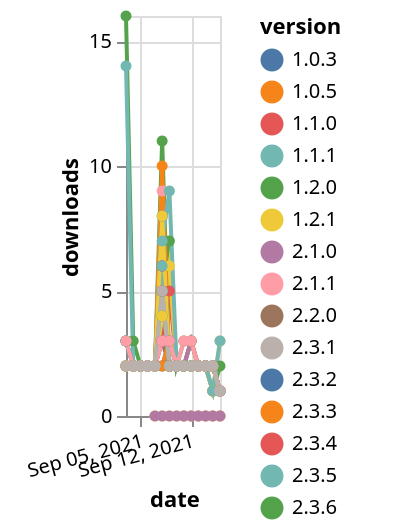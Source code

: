 {"$schema": "https://vega.github.io/schema/vega-lite/v5.json", "description": "A simple bar chart with embedded data.", "data": {"values": [{"date": "2021-09-03", "total": 535, "delta": 2, "version": "2.4.7"}, {"date": "2021-09-04", "total": 537, "delta": 2, "version": "2.4.7"}, {"date": "2021-09-05", "total": 539, "delta": 2, "version": "2.4.7"}, {"date": "2021-09-06", "total": 541, "delta": 2, "version": "2.4.7"}, {"date": "2021-09-07", "total": 543, "delta": 2, "version": "2.4.7"}, {"date": "2021-09-08", "total": 548, "delta": 5, "version": "2.4.7"}, {"date": "2021-09-09", "total": 550, "delta": 2, "version": "2.4.7"}, {"date": "2021-09-10", "total": 552, "delta": 2, "version": "2.4.7"}, {"date": "2021-09-11", "total": 554, "delta": 2, "version": "2.4.7"}, {"date": "2021-09-12", "total": 556, "delta": 2, "version": "2.4.7"}, {"date": "2021-09-13", "total": 558, "delta": 2, "version": "2.4.7"}, {"date": "2021-09-14", "total": 560, "delta": 2, "version": "2.4.7"}, {"date": "2021-09-15", "total": 562, "delta": 2, "version": "2.4.7"}, {"date": "2021-09-16", "total": 563, "delta": 1, "version": "2.4.7"}, {"date": "2021-09-03", "total": 538, "delta": 3, "version": "2.4.3"}, {"date": "2021-09-04", "total": 540, "delta": 2, "version": "2.4.3"}, {"date": "2021-09-05", "total": 542, "delta": 2, "version": "2.4.3"}, {"date": "2021-09-06", "total": 544, "delta": 2, "version": "2.4.3"}, {"date": "2021-09-07", "total": 546, "delta": 2, "version": "2.4.3"}, {"date": "2021-09-08", "total": 551, "delta": 5, "version": "2.4.3"}, {"date": "2021-09-09", "total": 553, "delta": 2, "version": "2.4.3"}, {"date": "2021-09-10", "total": 555, "delta": 2, "version": "2.4.3"}, {"date": "2021-09-11", "total": 557, "delta": 2, "version": "2.4.3"}, {"date": "2021-09-12", "total": 559, "delta": 2, "version": "2.4.3"}, {"date": "2021-09-13", "total": 561, "delta": 2, "version": "2.4.3"}, {"date": "2021-09-14", "total": 563, "delta": 2, "version": "2.4.3"}, {"date": "2021-09-15", "total": 565, "delta": 2, "version": "2.4.3"}, {"date": "2021-09-16", "total": 566, "delta": 1, "version": "2.4.3"}, {"date": "2021-09-03", "total": 2072, "delta": 2, "version": "1.1.0"}, {"date": "2021-09-04", "total": 2074, "delta": 2, "version": "1.1.0"}, {"date": "2021-09-05", "total": 2076, "delta": 2, "version": "1.1.0"}, {"date": "2021-09-06", "total": 2078, "delta": 2, "version": "1.1.0"}, {"date": "2021-09-07", "total": 2080, "delta": 2, "version": "1.1.0"}, {"date": "2021-09-08", "total": 2083, "delta": 3, "version": "1.1.0"}, {"date": "2021-09-09", "total": 2088, "delta": 5, "version": "1.1.0"}, {"date": "2021-09-10", "total": 2090, "delta": 2, "version": "1.1.0"}, {"date": "2021-09-11", "total": 2092, "delta": 2, "version": "1.1.0"}, {"date": "2021-09-12", "total": 2094, "delta": 2, "version": "1.1.0"}, {"date": "2021-09-13", "total": 2096, "delta": 2, "version": "1.1.0"}, {"date": "2021-09-14", "total": 2098, "delta": 2, "version": "1.1.0"}, {"date": "2021-09-15", "total": 2100, "delta": 2, "version": "1.1.0"}, {"date": "2021-09-16", "total": 2101, "delta": 1, "version": "1.1.0"}, {"date": "2021-09-03", "total": 770, "delta": 2, "version": "2.3.5"}, {"date": "2021-09-04", "total": 772, "delta": 2, "version": "2.3.5"}, {"date": "2021-09-05", "total": 774, "delta": 2, "version": "2.3.5"}, {"date": "2021-09-06", "total": 776, "delta": 2, "version": "2.3.5"}, {"date": "2021-09-07", "total": 778, "delta": 2, "version": "2.3.5"}, {"date": "2021-09-08", "total": 783, "delta": 5, "version": "2.3.5"}, {"date": "2021-09-09", "total": 785, "delta": 2, "version": "2.3.5"}, {"date": "2021-09-10", "total": 787, "delta": 2, "version": "2.3.5"}, {"date": "2021-09-11", "total": 789, "delta": 2, "version": "2.3.5"}, {"date": "2021-09-12", "total": 791, "delta": 2, "version": "2.3.5"}, {"date": "2021-09-13", "total": 793, "delta": 2, "version": "2.3.5"}, {"date": "2021-09-14", "total": 795, "delta": 2, "version": "2.3.5"}, {"date": "2021-09-15", "total": 797, "delta": 2, "version": "2.3.5"}, {"date": "2021-09-16", "total": 798, "delta": 1, "version": "2.3.5"}, {"date": "2021-09-03", "total": 551, "delta": 2, "version": "2.4.6"}, {"date": "2021-09-04", "total": 553, "delta": 2, "version": "2.4.6"}, {"date": "2021-09-05", "total": 555, "delta": 2, "version": "2.4.6"}, {"date": "2021-09-06", "total": 557, "delta": 2, "version": "2.4.6"}, {"date": "2021-09-07", "total": 559, "delta": 2, "version": "2.4.6"}, {"date": "2021-09-08", "total": 564, "delta": 5, "version": "2.4.6"}, {"date": "2021-09-09", "total": 566, "delta": 2, "version": "2.4.6"}, {"date": "2021-09-10", "total": 568, "delta": 2, "version": "2.4.6"}, {"date": "2021-09-11", "total": 570, "delta": 2, "version": "2.4.6"}, {"date": "2021-09-12", "total": 572, "delta": 2, "version": "2.4.6"}, {"date": "2021-09-13", "total": 574, "delta": 2, "version": "2.4.6"}, {"date": "2021-09-14", "total": 576, "delta": 2, "version": "2.4.6"}, {"date": "2021-09-15", "total": 578, "delta": 2, "version": "2.4.6"}, {"date": "2021-09-16", "total": 579, "delta": 1, "version": "2.4.6"}, {"date": "2021-09-07", "total": 71, "delta": 0, "version": "2.6.1"}, {"date": "2021-09-08", "total": 85, "delta": 0, "version": "2.6.1"}, {"date": "2021-09-09", "total": 87, "delta": 0, "version": "2.6.1"}, {"date": "2021-09-10", "total": 89, "delta": 0, "version": "2.6.1"}, {"date": "2021-09-11", "total": 91, "delta": 0, "version": "2.6.1"}, {"date": "2021-09-12", "total": 93, "delta": 0, "version": "2.6.1"}, {"date": "2021-09-13", "total": 99, "delta": 0, "version": "2.6.1"}, {"date": "2021-09-14", "total": 101, "delta": 0, "version": "2.6.1"}, {"date": "2021-09-15", "total": 103, "delta": 0, "version": "2.6.1"}, {"date": "2021-09-16", "total": 104, "delta": 0, "version": "2.6.1"}, {"date": "2021-09-03", "total": 1145, "delta": 2, "version": "2.3.6"}, {"date": "2021-09-04", "total": 1147, "delta": 2, "version": "2.3.6"}, {"date": "2021-09-05", "total": 1149, "delta": 2, "version": "2.3.6"}, {"date": "2021-09-06", "total": 1151, "delta": 2, "version": "2.3.6"}, {"date": "2021-09-07", "total": 1153, "delta": 2, "version": "2.3.6"}, {"date": "2021-09-08", "total": 1164, "delta": 11, "version": "2.3.6"}, {"date": "2021-09-09", "total": 1166, "delta": 2, "version": "2.3.6"}, {"date": "2021-09-10", "total": 1168, "delta": 2, "version": "2.3.6"}, {"date": "2021-09-11", "total": 1170, "delta": 2, "version": "2.3.6"}, {"date": "2021-09-12", "total": 1172, "delta": 2, "version": "2.3.6"}, {"date": "2021-09-13", "total": 1174, "delta": 2, "version": "2.3.6"}, {"date": "2021-09-14", "total": 1176, "delta": 2, "version": "2.3.6"}, {"date": "2021-09-15", "total": 1178, "delta": 2, "version": "2.3.6"}, {"date": "2021-09-16", "total": 1179, "delta": 1, "version": "2.3.6"}, {"date": "2021-09-03", "total": 449, "delta": 2, "version": "2.5.6"}, {"date": "2021-09-04", "total": 451, "delta": 2, "version": "2.5.6"}, {"date": "2021-09-05", "total": 453, "delta": 2, "version": "2.5.6"}, {"date": "2021-09-06", "total": 455, "delta": 2, "version": "2.5.6"}, {"date": "2021-09-07", "total": 457, "delta": 2, "version": "2.5.6"}, {"date": "2021-09-08", "total": 463, "delta": 6, "version": "2.5.6"}, {"date": "2021-09-09", "total": 465, "delta": 2, "version": "2.5.6"}, {"date": "2021-09-10", "total": 467, "delta": 2, "version": "2.5.6"}, {"date": "2021-09-11", "total": 469, "delta": 2, "version": "2.5.6"}, {"date": "2021-09-12", "total": 471, "delta": 2, "version": "2.5.6"}, {"date": "2021-09-13", "total": 473, "delta": 2, "version": "2.5.6"}, {"date": "2021-09-14", "total": 475, "delta": 2, "version": "2.5.6"}, {"date": "2021-09-15", "total": 477, "delta": 2, "version": "2.5.6"}, {"date": "2021-09-16", "total": 478, "delta": 1, "version": "2.5.6"}, {"date": "2021-09-03", "total": 480, "delta": 2, "version": "2.5.1"}, {"date": "2021-09-04", "total": 482, "delta": 2, "version": "2.5.1"}, {"date": "2021-09-05", "total": 484, "delta": 2, "version": "2.5.1"}, {"date": "2021-09-06", "total": 486, "delta": 2, "version": "2.5.1"}, {"date": "2021-09-07", "total": 488, "delta": 2, "version": "2.5.1"}, {"date": "2021-09-08", "total": 493, "delta": 5, "version": "2.5.1"}, {"date": "2021-09-09", "total": 495, "delta": 2, "version": "2.5.1"}, {"date": "2021-09-10", "total": 497, "delta": 2, "version": "2.5.1"}, {"date": "2021-09-11", "total": 499, "delta": 2, "version": "2.5.1"}, {"date": "2021-09-12", "total": 501, "delta": 2, "version": "2.5.1"}, {"date": "2021-09-13", "total": 503, "delta": 2, "version": "2.5.1"}, {"date": "2021-09-14", "total": 505, "delta": 2, "version": "2.5.1"}, {"date": "2021-09-15", "total": 507, "delta": 2, "version": "2.5.1"}, {"date": "2021-09-16", "total": 508, "delta": 1, "version": "2.5.1"}, {"date": "2021-09-11", "total": 55, "delta": 0, "version": "2.6.3"}, {"date": "2021-09-12", "total": 75, "delta": 0, "version": "2.6.3"}, {"date": "2021-09-13", "total": 81, "delta": 0, "version": "2.6.3"}, {"date": "2021-09-14", "total": 92, "delta": 0, "version": "2.6.3"}, {"date": "2021-09-15", "total": 94, "delta": 0, "version": "2.6.3"}, {"date": "2021-09-16", "total": 95, "delta": 0, "version": "2.6.3"}, {"date": "2021-09-03", "total": 624, "delta": 2, "version": "2.5.3"}, {"date": "2021-09-04", "total": 626, "delta": 2, "version": "2.5.3"}, {"date": "2021-09-05", "total": 628, "delta": 2, "version": "2.5.3"}, {"date": "2021-09-06", "total": 630, "delta": 2, "version": "2.5.3"}, {"date": "2021-09-07", "total": 632, "delta": 2, "version": "2.5.3"}, {"date": "2021-09-08", "total": 641, "delta": 9, "version": "2.5.3"}, {"date": "2021-09-09", "total": 643, "delta": 2, "version": "2.5.3"}, {"date": "2021-09-10", "total": 645, "delta": 2, "version": "2.5.3"}, {"date": "2021-09-11", "total": 647, "delta": 2, "version": "2.5.3"}, {"date": "2021-09-12", "total": 649, "delta": 2, "version": "2.5.3"}, {"date": "2021-09-13", "total": 651, "delta": 2, "version": "2.5.3"}, {"date": "2021-09-14", "total": 653, "delta": 2, "version": "2.5.3"}, {"date": "2021-09-15", "total": 655, "delta": 2, "version": "2.5.3"}, {"date": "2021-09-16", "total": 656, "delta": 1, "version": "2.5.3"}, {"date": "2021-09-03", "total": 517, "delta": 2, "version": "2.4.8"}, {"date": "2021-09-04", "total": 519, "delta": 2, "version": "2.4.8"}, {"date": "2021-09-05", "total": 521, "delta": 2, "version": "2.4.8"}, {"date": "2021-09-06", "total": 523, "delta": 2, "version": "2.4.8"}, {"date": "2021-09-07", "total": 525, "delta": 2, "version": "2.4.8"}, {"date": "2021-09-08", "total": 530, "delta": 5, "version": "2.4.8"}, {"date": "2021-09-09", "total": 532, "delta": 2, "version": "2.4.8"}, {"date": "2021-09-10", "total": 534, "delta": 2, "version": "2.4.8"}, {"date": "2021-09-11", "total": 536, "delta": 2, "version": "2.4.8"}, {"date": "2021-09-12", "total": 538, "delta": 2, "version": "2.4.8"}, {"date": "2021-09-13", "total": 540, "delta": 2, "version": "2.4.8"}, {"date": "2021-09-14", "total": 542, "delta": 2, "version": "2.4.8"}, {"date": "2021-09-15", "total": 544, "delta": 2, "version": "2.4.8"}, {"date": "2021-09-16", "total": 545, "delta": 1, "version": "2.4.8"}, {"date": "2021-09-03", "total": 552, "delta": 3, "version": "2.3.8"}, {"date": "2021-09-04", "total": 554, "delta": 2, "version": "2.3.8"}, {"date": "2021-09-05", "total": 556, "delta": 2, "version": "2.3.8"}, {"date": "2021-09-06", "total": 558, "delta": 2, "version": "2.3.8"}, {"date": "2021-09-07", "total": 560, "delta": 2, "version": "2.3.8"}, {"date": "2021-09-08", "total": 565, "delta": 5, "version": "2.3.8"}, {"date": "2021-09-09", "total": 567, "delta": 2, "version": "2.3.8"}, {"date": "2021-09-10", "total": 569, "delta": 2, "version": "2.3.8"}, {"date": "2021-09-11", "total": 571, "delta": 2, "version": "2.3.8"}, {"date": "2021-09-12", "total": 573, "delta": 2, "version": "2.3.8"}, {"date": "2021-09-13", "total": 575, "delta": 2, "version": "2.3.8"}, {"date": "2021-09-14", "total": 577, "delta": 2, "version": "2.3.8"}, {"date": "2021-09-15", "total": 579, "delta": 2, "version": "2.3.8"}, {"date": "2021-09-16", "total": 580, "delta": 1, "version": "2.3.8"}, {"date": "2021-09-03", "total": 504, "delta": 2, "version": "2.5.2"}, {"date": "2021-09-04", "total": 506, "delta": 2, "version": "2.5.2"}, {"date": "2021-09-05", "total": 508, "delta": 2, "version": "2.5.2"}, {"date": "2021-09-06", "total": 510, "delta": 2, "version": "2.5.2"}, {"date": "2021-09-07", "total": 512, "delta": 2, "version": "2.5.2"}, {"date": "2021-09-08", "total": 517, "delta": 5, "version": "2.5.2"}, {"date": "2021-09-09", "total": 519, "delta": 2, "version": "2.5.2"}, {"date": "2021-09-10", "total": 521, "delta": 2, "version": "2.5.2"}, {"date": "2021-09-11", "total": 523, "delta": 2, "version": "2.5.2"}, {"date": "2021-09-12", "total": 525, "delta": 2, "version": "2.5.2"}, {"date": "2021-09-13", "total": 527, "delta": 2, "version": "2.5.2"}, {"date": "2021-09-14", "total": 529, "delta": 2, "version": "2.5.2"}, {"date": "2021-09-15", "total": 531, "delta": 2, "version": "2.5.2"}, {"date": "2021-09-16", "total": 532, "delta": 1, "version": "2.5.2"}, {"date": "2021-09-03", "total": 112, "delta": 16, "version": "2.6.0"}, {"date": "2021-09-04", "total": 115, "delta": 3, "version": "2.6.0"}, {"date": "2021-09-05", "total": 117, "delta": 2, "version": "2.6.0"}, {"date": "2021-09-06", "total": 119, "delta": 2, "version": "2.6.0"}, {"date": "2021-09-07", "total": 121, "delta": 2, "version": "2.6.0"}, {"date": "2021-09-08", "total": 127, "delta": 6, "version": "2.6.0"}, {"date": "2021-09-09", "total": 129, "delta": 2, "version": "2.6.0"}, {"date": "2021-09-10", "total": 131, "delta": 2, "version": "2.6.0"}, {"date": "2021-09-11", "total": 133, "delta": 2, "version": "2.6.0"}, {"date": "2021-09-12", "total": 135, "delta": 2, "version": "2.6.0"}, {"date": "2021-09-13", "total": 137, "delta": 2, "version": "2.6.0"}, {"date": "2021-09-14", "total": 139, "delta": 2, "version": "2.6.0"}, {"date": "2021-09-15", "total": 141, "delta": 2, "version": "2.6.0"}, {"date": "2021-09-16", "total": 142, "delta": 1, "version": "2.6.0"}, {"date": "2021-09-03", "total": 774, "delta": 2, "version": "2.3.3"}, {"date": "2021-09-04", "total": 776, "delta": 2, "version": "2.3.3"}, {"date": "2021-09-05", "total": 778, "delta": 2, "version": "2.3.3"}, {"date": "2021-09-06", "total": 780, "delta": 2, "version": "2.3.3"}, {"date": "2021-09-07", "total": 782, "delta": 2, "version": "2.3.3"}, {"date": "2021-09-08", "total": 787, "delta": 5, "version": "2.3.3"}, {"date": "2021-09-09", "total": 789, "delta": 2, "version": "2.3.3"}, {"date": "2021-09-10", "total": 791, "delta": 2, "version": "2.3.3"}, {"date": "2021-09-11", "total": 793, "delta": 2, "version": "2.3.3"}, {"date": "2021-09-12", "total": 795, "delta": 2, "version": "2.3.3"}, {"date": "2021-09-13", "total": 797, "delta": 2, "version": "2.3.3"}, {"date": "2021-09-14", "total": 799, "delta": 2, "version": "2.3.3"}, {"date": "2021-09-15", "total": 801, "delta": 2, "version": "2.3.3"}, {"date": "2021-09-16", "total": 802, "delta": 1, "version": "2.3.3"}, {"date": "2021-09-03", "total": 1822, "delta": 2, "version": "1.0.3"}, {"date": "2021-09-04", "total": 1824, "delta": 2, "version": "1.0.3"}, {"date": "2021-09-05", "total": 1826, "delta": 2, "version": "1.0.3"}, {"date": "2021-09-06", "total": 1828, "delta": 2, "version": "1.0.3"}, {"date": "2021-09-07", "total": 1830, "delta": 2, "version": "1.0.3"}, {"date": "2021-09-08", "total": 1832, "delta": 2, "version": "1.0.3"}, {"date": "2021-09-09", "total": 1835, "delta": 3, "version": "1.0.3"}, {"date": "2021-09-10", "total": 1837, "delta": 2, "version": "1.0.3"}, {"date": "2021-09-11", "total": 1839, "delta": 2, "version": "1.0.3"}, {"date": "2021-09-12", "total": 1842, "delta": 3, "version": "1.0.3"}, {"date": "2021-09-13", "total": 1844, "delta": 2, "version": "1.0.3"}, {"date": "2021-09-14", "total": 1846, "delta": 2, "version": "1.0.3"}, {"date": "2021-09-15", "total": 1847, "delta": 1, "version": "1.0.3"}, {"date": "2021-09-16", "total": 1848, "delta": 1, "version": "1.0.3"}, {"date": "2021-09-03", "total": 501, "delta": 2, "version": "2.5.0"}, {"date": "2021-09-04", "total": 503, "delta": 2, "version": "2.5.0"}, {"date": "2021-09-05", "total": 505, "delta": 2, "version": "2.5.0"}, {"date": "2021-09-06", "total": 507, "delta": 2, "version": "2.5.0"}, {"date": "2021-09-07", "total": 509, "delta": 2, "version": "2.5.0"}, {"date": "2021-09-08", "total": 514, "delta": 5, "version": "2.5.0"}, {"date": "2021-09-09", "total": 516, "delta": 2, "version": "2.5.0"}, {"date": "2021-09-10", "total": 518, "delta": 2, "version": "2.5.0"}, {"date": "2021-09-11", "total": 520, "delta": 2, "version": "2.5.0"}, {"date": "2021-09-12", "total": 522, "delta": 2, "version": "2.5.0"}, {"date": "2021-09-13", "total": 524, "delta": 2, "version": "2.5.0"}, {"date": "2021-09-14", "total": 526, "delta": 2, "version": "2.5.0"}, {"date": "2021-09-15", "total": 528, "delta": 2, "version": "2.5.0"}, {"date": "2021-09-16", "total": 529, "delta": 1, "version": "2.5.0"}, {"date": "2021-09-03", "total": 486, "delta": 2, "version": "2.5.4"}, {"date": "2021-09-04", "total": 488, "delta": 2, "version": "2.5.4"}, {"date": "2021-09-05", "total": 490, "delta": 2, "version": "2.5.4"}, {"date": "2021-09-06", "total": 492, "delta": 2, "version": "2.5.4"}, {"date": "2021-09-07", "total": 494, "delta": 2, "version": "2.5.4"}, {"date": "2021-09-08", "total": 500, "delta": 6, "version": "2.5.4"}, {"date": "2021-09-09", "total": 502, "delta": 2, "version": "2.5.4"}, {"date": "2021-09-10", "total": 504, "delta": 2, "version": "2.5.4"}, {"date": "2021-09-11", "total": 506, "delta": 2, "version": "2.5.4"}, {"date": "2021-09-12", "total": 508, "delta": 2, "version": "2.5.4"}, {"date": "2021-09-13", "total": 510, "delta": 2, "version": "2.5.4"}, {"date": "2021-09-14", "total": 512, "delta": 2, "version": "2.5.4"}, {"date": "2021-09-15", "total": 514, "delta": 2, "version": "2.5.4"}, {"date": "2021-09-16", "total": 515, "delta": 1, "version": "2.5.4"}, {"date": "2021-09-03", "total": 785, "delta": 2, "version": "2.3.4"}, {"date": "2021-09-04", "total": 787, "delta": 2, "version": "2.3.4"}, {"date": "2021-09-05", "total": 789, "delta": 2, "version": "2.3.4"}, {"date": "2021-09-06", "total": 791, "delta": 2, "version": "2.3.4"}, {"date": "2021-09-07", "total": 793, "delta": 2, "version": "2.3.4"}, {"date": "2021-09-08", "total": 798, "delta": 5, "version": "2.3.4"}, {"date": "2021-09-09", "total": 800, "delta": 2, "version": "2.3.4"}, {"date": "2021-09-10", "total": 802, "delta": 2, "version": "2.3.4"}, {"date": "2021-09-11", "total": 804, "delta": 2, "version": "2.3.4"}, {"date": "2021-09-12", "total": 806, "delta": 2, "version": "2.3.4"}, {"date": "2021-09-13", "total": 808, "delta": 2, "version": "2.3.4"}, {"date": "2021-09-14", "total": 810, "delta": 2, "version": "2.3.4"}, {"date": "2021-09-15", "total": 812, "delta": 2, "version": "2.3.4"}, {"date": "2021-09-16", "total": 813, "delta": 1, "version": "2.3.4"}, {"date": "2021-09-03", "total": 448, "delta": 2, "version": "2.5.5"}, {"date": "2021-09-04", "total": 450, "delta": 2, "version": "2.5.5"}, {"date": "2021-09-05", "total": 452, "delta": 2, "version": "2.5.5"}, {"date": "2021-09-06", "total": 454, "delta": 2, "version": "2.5.5"}, {"date": "2021-09-07", "total": 456, "delta": 2, "version": "2.5.5"}, {"date": "2021-09-08", "total": 462, "delta": 6, "version": "2.5.5"}, {"date": "2021-09-09", "total": 464, "delta": 2, "version": "2.5.5"}, {"date": "2021-09-10", "total": 466, "delta": 2, "version": "2.5.5"}, {"date": "2021-09-11", "total": 468, "delta": 2, "version": "2.5.5"}, {"date": "2021-09-12", "total": 470, "delta": 2, "version": "2.5.5"}, {"date": "2021-09-13", "total": 472, "delta": 2, "version": "2.5.5"}, {"date": "2021-09-14", "total": 474, "delta": 2, "version": "2.5.5"}, {"date": "2021-09-15", "total": 476, "delta": 2, "version": "2.5.5"}, {"date": "2021-09-16", "total": 477, "delta": 1, "version": "2.5.5"}, {"date": "2021-09-03", "total": 1087, "delta": 2, "version": "2.2.0"}, {"date": "2021-09-04", "total": 1089, "delta": 2, "version": "2.2.0"}, {"date": "2021-09-05", "total": 1091, "delta": 2, "version": "2.2.0"}, {"date": "2021-09-06", "total": 1093, "delta": 2, "version": "2.2.0"}, {"date": "2021-09-07", "total": 1095, "delta": 2, "version": "2.2.0"}, {"date": "2021-09-08", "total": 1098, "delta": 3, "version": "2.2.0"}, {"date": "2021-09-09", "total": 1100, "delta": 2, "version": "2.2.0"}, {"date": "2021-09-10", "total": 1102, "delta": 2, "version": "2.2.0"}, {"date": "2021-09-11", "total": 1104, "delta": 2, "version": "2.2.0"}, {"date": "2021-09-12", "total": 1106, "delta": 2, "version": "2.2.0"}, {"date": "2021-09-13", "total": 1108, "delta": 2, "version": "2.2.0"}, {"date": "2021-09-14", "total": 1110, "delta": 2, "version": "2.2.0"}, {"date": "2021-09-15", "total": 1112, "delta": 2, "version": "2.2.0"}, {"date": "2021-09-16", "total": 1113, "delta": 1, "version": "2.2.0"}, {"date": "2021-09-03", "total": 2000, "delta": 3, "version": "1.2.0"}, {"date": "2021-09-04", "total": 2002, "delta": 2, "version": "1.2.0"}, {"date": "2021-09-05", "total": 2004, "delta": 2, "version": "1.2.0"}, {"date": "2021-09-06", "total": 2006, "delta": 2, "version": "1.2.0"}, {"date": "2021-09-07", "total": 2008, "delta": 2, "version": "1.2.0"}, {"date": "2021-09-08", "total": 2012, "delta": 4, "version": "1.2.0"}, {"date": "2021-09-09", "total": 2019, "delta": 7, "version": "1.2.0"}, {"date": "2021-09-10", "total": 2021, "delta": 2, "version": "1.2.0"}, {"date": "2021-09-11", "total": 2024, "delta": 3, "version": "1.2.0"}, {"date": "2021-09-12", "total": 2027, "delta": 3, "version": "1.2.0"}, {"date": "2021-09-13", "total": 2029, "delta": 2, "version": "1.2.0"}, {"date": "2021-09-14", "total": 2031, "delta": 2, "version": "1.2.0"}, {"date": "2021-09-15", "total": 2032, "delta": 1, "version": "1.2.0"}, {"date": "2021-09-16", "total": 2034, "delta": 2, "version": "1.2.0"}, {"date": "2021-09-03", "total": 536, "delta": 2, "version": "2.4.1"}, {"date": "2021-09-04", "total": 538, "delta": 2, "version": "2.4.1"}, {"date": "2021-09-05", "total": 540, "delta": 2, "version": "2.4.1"}, {"date": "2021-09-06", "total": 542, "delta": 2, "version": "2.4.1"}, {"date": "2021-09-07", "total": 544, "delta": 2, "version": "2.4.1"}, {"date": "2021-09-08", "total": 549, "delta": 5, "version": "2.4.1"}, {"date": "2021-09-09", "total": 551, "delta": 2, "version": "2.4.1"}, {"date": "2021-09-10", "total": 553, "delta": 2, "version": "2.4.1"}, {"date": "2021-09-11", "total": 555, "delta": 2, "version": "2.4.1"}, {"date": "2021-09-12", "total": 557, "delta": 2, "version": "2.4.1"}, {"date": "2021-09-13", "total": 559, "delta": 2, "version": "2.4.1"}, {"date": "2021-09-14", "total": 561, "delta": 2, "version": "2.4.1"}, {"date": "2021-09-15", "total": 563, "delta": 2, "version": "2.4.1"}, {"date": "2021-09-16", "total": 564, "delta": 1, "version": "2.4.1"}, {"date": "2021-09-03", "total": 537, "delta": 2, "version": "2.4.2"}, {"date": "2021-09-04", "total": 539, "delta": 2, "version": "2.4.2"}, {"date": "2021-09-05", "total": 541, "delta": 2, "version": "2.4.2"}, {"date": "2021-09-06", "total": 543, "delta": 2, "version": "2.4.2"}, {"date": "2021-09-07", "total": 545, "delta": 2, "version": "2.4.2"}, {"date": "2021-09-08", "total": 550, "delta": 5, "version": "2.4.2"}, {"date": "2021-09-09", "total": 552, "delta": 2, "version": "2.4.2"}, {"date": "2021-09-10", "total": 554, "delta": 2, "version": "2.4.2"}, {"date": "2021-09-11", "total": 556, "delta": 2, "version": "2.4.2"}, {"date": "2021-09-12", "total": 558, "delta": 2, "version": "2.4.2"}, {"date": "2021-09-13", "total": 560, "delta": 2, "version": "2.4.2"}, {"date": "2021-09-14", "total": 562, "delta": 2, "version": "2.4.2"}, {"date": "2021-09-15", "total": 564, "delta": 2, "version": "2.4.2"}, {"date": "2021-09-16", "total": 565, "delta": 1, "version": "2.4.2"}, {"date": "2021-09-03", "total": 1822, "delta": 2, "version": "1.0.5"}, {"date": "2021-09-04", "total": 1824, "delta": 2, "version": "1.0.5"}, {"date": "2021-09-05", "total": 1826, "delta": 2, "version": "1.0.5"}, {"date": "2021-09-06", "total": 1828, "delta": 2, "version": "1.0.5"}, {"date": "2021-09-07", "total": 1830, "delta": 2, "version": "1.0.5"}, {"date": "2021-09-08", "total": 1832, "delta": 2, "version": "1.0.5"}, {"date": "2021-09-09", "total": 1835, "delta": 3, "version": "1.0.5"}, {"date": "2021-09-10", "total": 1837, "delta": 2, "version": "1.0.5"}, {"date": "2021-09-11", "total": 1839, "delta": 2, "version": "1.0.5"}, {"date": "2021-09-12", "total": 1842, "delta": 3, "version": "1.0.5"}, {"date": "2021-09-13", "total": 1844, "delta": 2, "version": "1.0.5"}, {"date": "2021-09-14", "total": 1846, "delta": 2, "version": "1.0.5"}, {"date": "2021-09-15", "total": 1847, "delta": 1, "version": "1.0.5"}, {"date": "2021-09-16", "total": 1848, "delta": 1, "version": "1.0.5"}, {"date": "2021-09-03", "total": 538, "delta": 2, "version": "2.5.8"}, {"date": "2021-09-04", "total": 540, "delta": 2, "version": "2.5.8"}, {"date": "2021-09-05", "total": 542, "delta": 2, "version": "2.5.8"}, {"date": "2021-09-06", "total": 544, "delta": 2, "version": "2.5.8"}, {"date": "2021-09-07", "total": 546, "delta": 2, "version": "2.5.8"}, {"date": "2021-09-08", "total": 552, "delta": 6, "version": "2.5.8"}, {"date": "2021-09-09", "total": 554, "delta": 2, "version": "2.5.8"}, {"date": "2021-09-10", "total": 556, "delta": 2, "version": "2.5.8"}, {"date": "2021-09-11", "total": 558, "delta": 2, "version": "2.5.8"}, {"date": "2021-09-12", "total": 560, "delta": 2, "version": "2.5.8"}, {"date": "2021-09-13", "total": 562, "delta": 2, "version": "2.5.8"}, {"date": "2021-09-14", "total": 564, "delta": 2, "version": "2.5.8"}, {"date": "2021-09-15", "total": 566, "delta": 2, "version": "2.5.8"}, {"date": "2021-09-16", "total": 567, "delta": 1, "version": "2.5.8"}, {"date": "2021-09-03", "total": 2009, "delta": 2, "version": "1.2.1"}, {"date": "2021-09-04", "total": 2011, "delta": 2, "version": "1.2.1"}, {"date": "2021-09-05", "total": 2013, "delta": 2, "version": "1.2.1"}, {"date": "2021-09-06", "total": 2015, "delta": 2, "version": "1.2.1"}, {"date": "2021-09-07", "total": 2017, "delta": 2, "version": "1.2.1"}, {"date": "2021-09-08", "total": 2021, "delta": 4, "version": "1.2.1"}, {"date": "2021-09-09", "total": 2027, "delta": 6, "version": "1.2.1"}, {"date": "2021-09-10", "total": 2029, "delta": 2, "version": "1.2.1"}, {"date": "2021-09-11", "total": 2031, "delta": 2, "version": "1.2.1"}, {"date": "2021-09-12", "total": 2033, "delta": 2, "version": "1.2.1"}, {"date": "2021-09-13", "total": 2035, "delta": 2, "version": "1.2.1"}, {"date": "2021-09-14", "total": 2037, "delta": 2, "version": "1.2.1"}, {"date": "2021-09-15", "total": 2038, "delta": 1, "version": "1.2.1"}, {"date": "2021-09-16", "total": 2041, "delta": 3, "version": "1.2.1"}, {"date": "2021-09-03", "total": 636, "delta": 3, "version": "2.5.7"}, {"date": "2021-09-04", "total": 638, "delta": 2, "version": "2.5.7"}, {"date": "2021-09-05", "total": 640, "delta": 2, "version": "2.5.7"}, {"date": "2021-09-06", "total": 642, "delta": 2, "version": "2.5.7"}, {"date": "2021-09-07", "total": 644, "delta": 2, "version": "2.5.7"}, {"date": "2021-09-08", "total": 654, "delta": 10, "version": "2.5.7"}, {"date": "2021-09-09", "total": 656, "delta": 2, "version": "2.5.7"}, {"date": "2021-09-10", "total": 658, "delta": 2, "version": "2.5.7"}, {"date": "2021-09-11", "total": 660, "delta": 2, "version": "2.5.7"}, {"date": "2021-09-12", "total": 662, "delta": 2, "version": "2.5.7"}, {"date": "2021-09-13", "total": 664, "delta": 2, "version": "2.5.7"}, {"date": "2021-09-14", "total": 666, "delta": 2, "version": "2.5.7"}, {"date": "2021-09-15", "total": 668, "delta": 2, "version": "2.5.7"}, {"date": "2021-09-16", "total": 669, "delta": 1, "version": "2.5.7"}, {"date": "2021-09-03", "total": 1665, "delta": 2, "version": "2.1.0"}, {"date": "2021-09-04", "total": 1667, "delta": 2, "version": "2.1.0"}, {"date": "2021-09-05", "total": 1669, "delta": 2, "version": "2.1.0"}, {"date": "2021-09-06", "total": 1671, "delta": 2, "version": "2.1.0"}, {"date": "2021-09-07", "total": 1673, "delta": 2, "version": "2.1.0"}, {"date": "2021-09-08", "total": 1676, "delta": 3, "version": "2.1.0"}, {"date": "2021-09-09", "total": 1679, "delta": 3, "version": "2.1.0"}, {"date": "2021-09-10", "total": 1681, "delta": 2, "version": "2.1.0"}, {"date": "2021-09-11", "total": 1683, "delta": 2, "version": "2.1.0"}, {"date": "2021-09-12", "total": 1686, "delta": 3, "version": "2.1.0"}, {"date": "2021-09-13", "total": 1688, "delta": 2, "version": "2.1.0"}, {"date": "2021-09-14", "total": 1690, "delta": 2, "version": "2.1.0"}, {"date": "2021-09-15", "total": 1692, "delta": 2, "version": "2.1.0"}, {"date": "2021-09-16", "total": 1693, "delta": 1, "version": "2.1.0"}, {"date": "2021-09-03", "total": 115, "delta": 14, "version": "2.5.9"}, {"date": "2021-09-04", "total": 117, "delta": 2, "version": "2.5.9"}, {"date": "2021-09-05", "total": 119, "delta": 2, "version": "2.5.9"}, {"date": "2021-09-06", "total": 121, "delta": 2, "version": "2.5.9"}, {"date": "2021-09-07", "total": 123, "delta": 2, "version": "2.5.9"}, {"date": "2021-09-08", "total": 129, "delta": 6, "version": "2.5.9"}, {"date": "2021-09-09", "total": 131, "delta": 2, "version": "2.5.9"}, {"date": "2021-09-10", "total": 133, "delta": 2, "version": "2.5.9"}, {"date": "2021-09-11", "total": 135, "delta": 2, "version": "2.5.9"}, {"date": "2021-09-12", "total": 137, "delta": 2, "version": "2.5.9"}, {"date": "2021-09-13", "total": 139, "delta": 2, "version": "2.5.9"}, {"date": "2021-09-14", "total": 141, "delta": 2, "version": "2.5.9"}, {"date": "2021-09-15", "total": 143, "delta": 2, "version": "2.5.9"}, {"date": "2021-09-16", "total": 144, "delta": 1, "version": "2.5.9"}, {"date": "2021-09-03", "total": 1134, "delta": 3, "version": "2.3.2"}, {"date": "2021-09-04", "total": 1136, "delta": 2, "version": "2.3.2"}, {"date": "2021-09-05", "total": 1138, "delta": 2, "version": "2.3.2"}, {"date": "2021-09-06", "total": 1140, "delta": 2, "version": "2.3.2"}, {"date": "2021-09-07", "total": 1142, "delta": 2, "version": "2.3.2"}, {"date": "2021-09-08", "total": 1150, "delta": 8, "version": "2.3.2"}, {"date": "2021-09-09", "total": 1152, "delta": 2, "version": "2.3.2"}, {"date": "2021-09-10", "total": 1154, "delta": 2, "version": "2.3.2"}, {"date": "2021-09-11", "total": 1156, "delta": 2, "version": "2.3.2"}, {"date": "2021-09-12", "total": 1158, "delta": 2, "version": "2.3.2"}, {"date": "2021-09-13", "total": 1160, "delta": 2, "version": "2.3.2"}, {"date": "2021-09-14", "total": 1162, "delta": 2, "version": "2.3.2"}, {"date": "2021-09-15", "total": 1164, "delta": 2, "version": "2.3.2"}, {"date": "2021-09-16", "total": 1165, "delta": 1, "version": "2.3.2"}, {"date": "2021-09-07", "total": 72, "delta": 0, "version": "2.6.2"}, {"date": "2021-09-08", "total": 87, "delta": 0, "version": "2.6.2"}, {"date": "2021-09-09", "total": 92, "delta": 0, "version": "2.6.2"}, {"date": "2021-09-10", "total": 94, "delta": 0, "version": "2.6.2"}, {"date": "2021-09-11", "total": 96, "delta": 0, "version": "2.6.2"}, {"date": "2021-09-12", "total": 98, "delta": 0, "version": "2.6.2"}, {"date": "2021-09-13", "total": 104, "delta": 0, "version": "2.6.2"}, {"date": "2021-09-14", "total": 106, "delta": 0, "version": "2.6.2"}, {"date": "2021-09-15", "total": 108, "delta": 0, "version": "2.6.2"}, {"date": "2021-09-16", "total": 109, "delta": 0, "version": "2.6.2"}, {"date": "2021-09-03", "total": 2867, "delta": 2, "version": "1.1.1"}, {"date": "2021-09-04", "total": 2869, "delta": 2, "version": "1.1.1"}, {"date": "2021-09-05", "total": 2871, "delta": 2, "version": "1.1.1"}, {"date": "2021-09-06", "total": 2873, "delta": 2, "version": "1.1.1"}, {"date": "2021-09-07", "total": 2875, "delta": 2, "version": "1.1.1"}, {"date": "2021-09-08", "total": 2882, "delta": 7, "version": "1.1.1"}, {"date": "2021-09-09", "total": 2891, "delta": 9, "version": "1.1.1"}, {"date": "2021-09-10", "total": 2893, "delta": 2, "version": "1.1.1"}, {"date": "2021-09-11", "total": 2895, "delta": 2, "version": "1.1.1"}, {"date": "2021-09-12", "total": 2897, "delta": 2, "version": "1.1.1"}, {"date": "2021-09-13", "total": 2899, "delta": 2, "version": "1.1.1"}, {"date": "2021-09-14", "total": 2901, "delta": 2, "version": "1.1.1"}, {"date": "2021-09-15", "total": 2902, "delta": 1, "version": "1.1.1"}, {"date": "2021-09-16", "total": 2905, "delta": 3, "version": "1.1.1"}, {"date": "2021-09-03", "total": 735, "delta": 2, "version": "2.3.7"}, {"date": "2021-09-04", "total": 737, "delta": 2, "version": "2.3.7"}, {"date": "2021-09-05", "total": 739, "delta": 2, "version": "2.3.7"}, {"date": "2021-09-06", "total": 741, "delta": 2, "version": "2.3.7"}, {"date": "2021-09-07", "total": 743, "delta": 2, "version": "2.3.7"}, {"date": "2021-09-08", "total": 751, "delta": 8, "version": "2.3.7"}, {"date": "2021-09-09", "total": 753, "delta": 2, "version": "2.3.7"}, {"date": "2021-09-10", "total": 755, "delta": 2, "version": "2.3.7"}, {"date": "2021-09-11", "total": 757, "delta": 2, "version": "2.3.7"}, {"date": "2021-09-12", "total": 759, "delta": 2, "version": "2.3.7"}, {"date": "2021-09-13", "total": 761, "delta": 2, "version": "2.3.7"}, {"date": "2021-09-14", "total": 763, "delta": 2, "version": "2.3.7"}, {"date": "2021-09-15", "total": 765, "delta": 2, "version": "2.3.7"}, {"date": "2021-09-16", "total": 766, "delta": 1, "version": "2.3.7"}, {"date": "2021-09-03", "total": 520, "delta": 3, "version": "2.4.9"}, {"date": "2021-09-04", "total": 522, "delta": 2, "version": "2.4.9"}, {"date": "2021-09-05", "total": 524, "delta": 2, "version": "2.4.9"}, {"date": "2021-09-06", "total": 526, "delta": 2, "version": "2.4.9"}, {"date": "2021-09-07", "total": 528, "delta": 2, "version": "2.4.9"}, {"date": "2021-09-08", "total": 533, "delta": 5, "version": "2.4.9"}, {"date": "2021-09-09", "total": 535, "delta": 2, "version": "2.4.9"}, {"date": "2021-09-10", "total": 537, "delta": 2, "version": "2.4.9"}, {"date": "2021-09-11", "total": 539, "delta": 2, "version": "2.4.9"}, {"date": "2021-09-12", "total": 541, "delta": 2, "version": "2.4.9"}, {"date": "2021-09-13", "total": 543, "delta": 2, "version": "2.4.9"}, {"date": "2021-09-14", "total": 545, "delta": 2, "version": "2.4.9"}, {"date": "2021-09-15", "total": 547, "delta": 2, "version": "2.4.9"}, {"date": "2021-09-16", "total": 548, "delta": 1, "version": "2.4.9"}, {"date": "2021-09-03", "total": 1725, "delta": 3, "version": "2.1.1"}, {"date": "2021-09-04", "total": 1727, "delta": 2, "version": "2.1.1"}, {"date": "2021-09-05", "total": 1729, "delta": 2, "version": "2.1.1"}, {"date": "2021-09-06", "total": 1731, "delta": 2, "version": "2.1.1"}, {"date": "2021-09-07", "total": 1733, "delta": 2, "version": "2.1.1"}, {"date": "2021-09-08", "total": 1736, "delta": 3, "version": "2.1.1"}, {"date": "2021-09-09", "total": 1739, "delta": 3, "version": "2.1.1"}, {"date": "2021-09-10", "total": 1741, "delta": 2, "version": "2.1.1"}, {"date": "2021-09-11", "total": 1744, "delta": 3, "version": "2.1.1"}, {"date": "2021-09-12", "total": 1747, "delta": 3, "version": "2.1.1"}, {"date": "2021-09-13", "total": 1749, "delta": 2, "version": "2.1.1"}, {"date": "2021-09-14", "total": 1751, "delta": 2, "version": "2.1.1"}, {"date": "2021-09-15", "total": 1753, "delta": 2, "version": "2.1.1"}, {"date": "2021-09-16", "total": 1754, "delta": 1, "version": "2.1.1"}, {"date": "2021-09-03", "total": 974, "delta": 2, "version": "2.3.1"}, {"date": "2021-09-04", "total": 976, "delta": 2, "version": "2.3.1"}, {"date": "2021-09-05", "total": 978, "delta": 2, "version": "2.3.1"}, {"date": "2021-09-06", "total": 980, "delta": 2, "version": "2.3.1"}, {"date": "2021-09-07", "total": 982, "delta": 2, "version": "2.3.1"}, {"date": "2021-09-08", "total": 987, "delta": 5, "version": "2.3.1"}, {"date": "2021-09-09", "total": 989, "delta": 2, "version": "2.3.1"}, {"date": "2021-09-10", "total": 991, "delta": 2, "version": "2.3.1"}, {"date": "2021-09-11", "total": 993, "delta": 2, "version": "2.3.1"}, {"date": "2021-09-12", "total": 995, "delta": 2, "version": "2.3.1"}, {"date": "2021-09-13", "total": 997, "delta": 2, "version": "2.3.1"}, {"date": "2021-09-14", "total": 999, "delta": 2, "version": "2.3.1"}, {"date": "2021-09-15", "total": 1001, "delta": 2, "version": "2.3.1"}, {"date": "2021-09-16", "total": 1002, "delta": 1, "version": "2.3.1"}]}, "width": "container", "mark": {"type": "line", "point": {"filled": true}}, "encoding": {"x": {"field": "date", "type": "temporal", "timeUnit": "yearmonthdate", "title": "date", "axis": {"labelAngle": -15}}, "y": {"field": "delta", "type": "quantitative", "title": "downloads"}, "color": {"field": "version", "type": "nominal"}, "tooltip": {"field": "delta"}}}